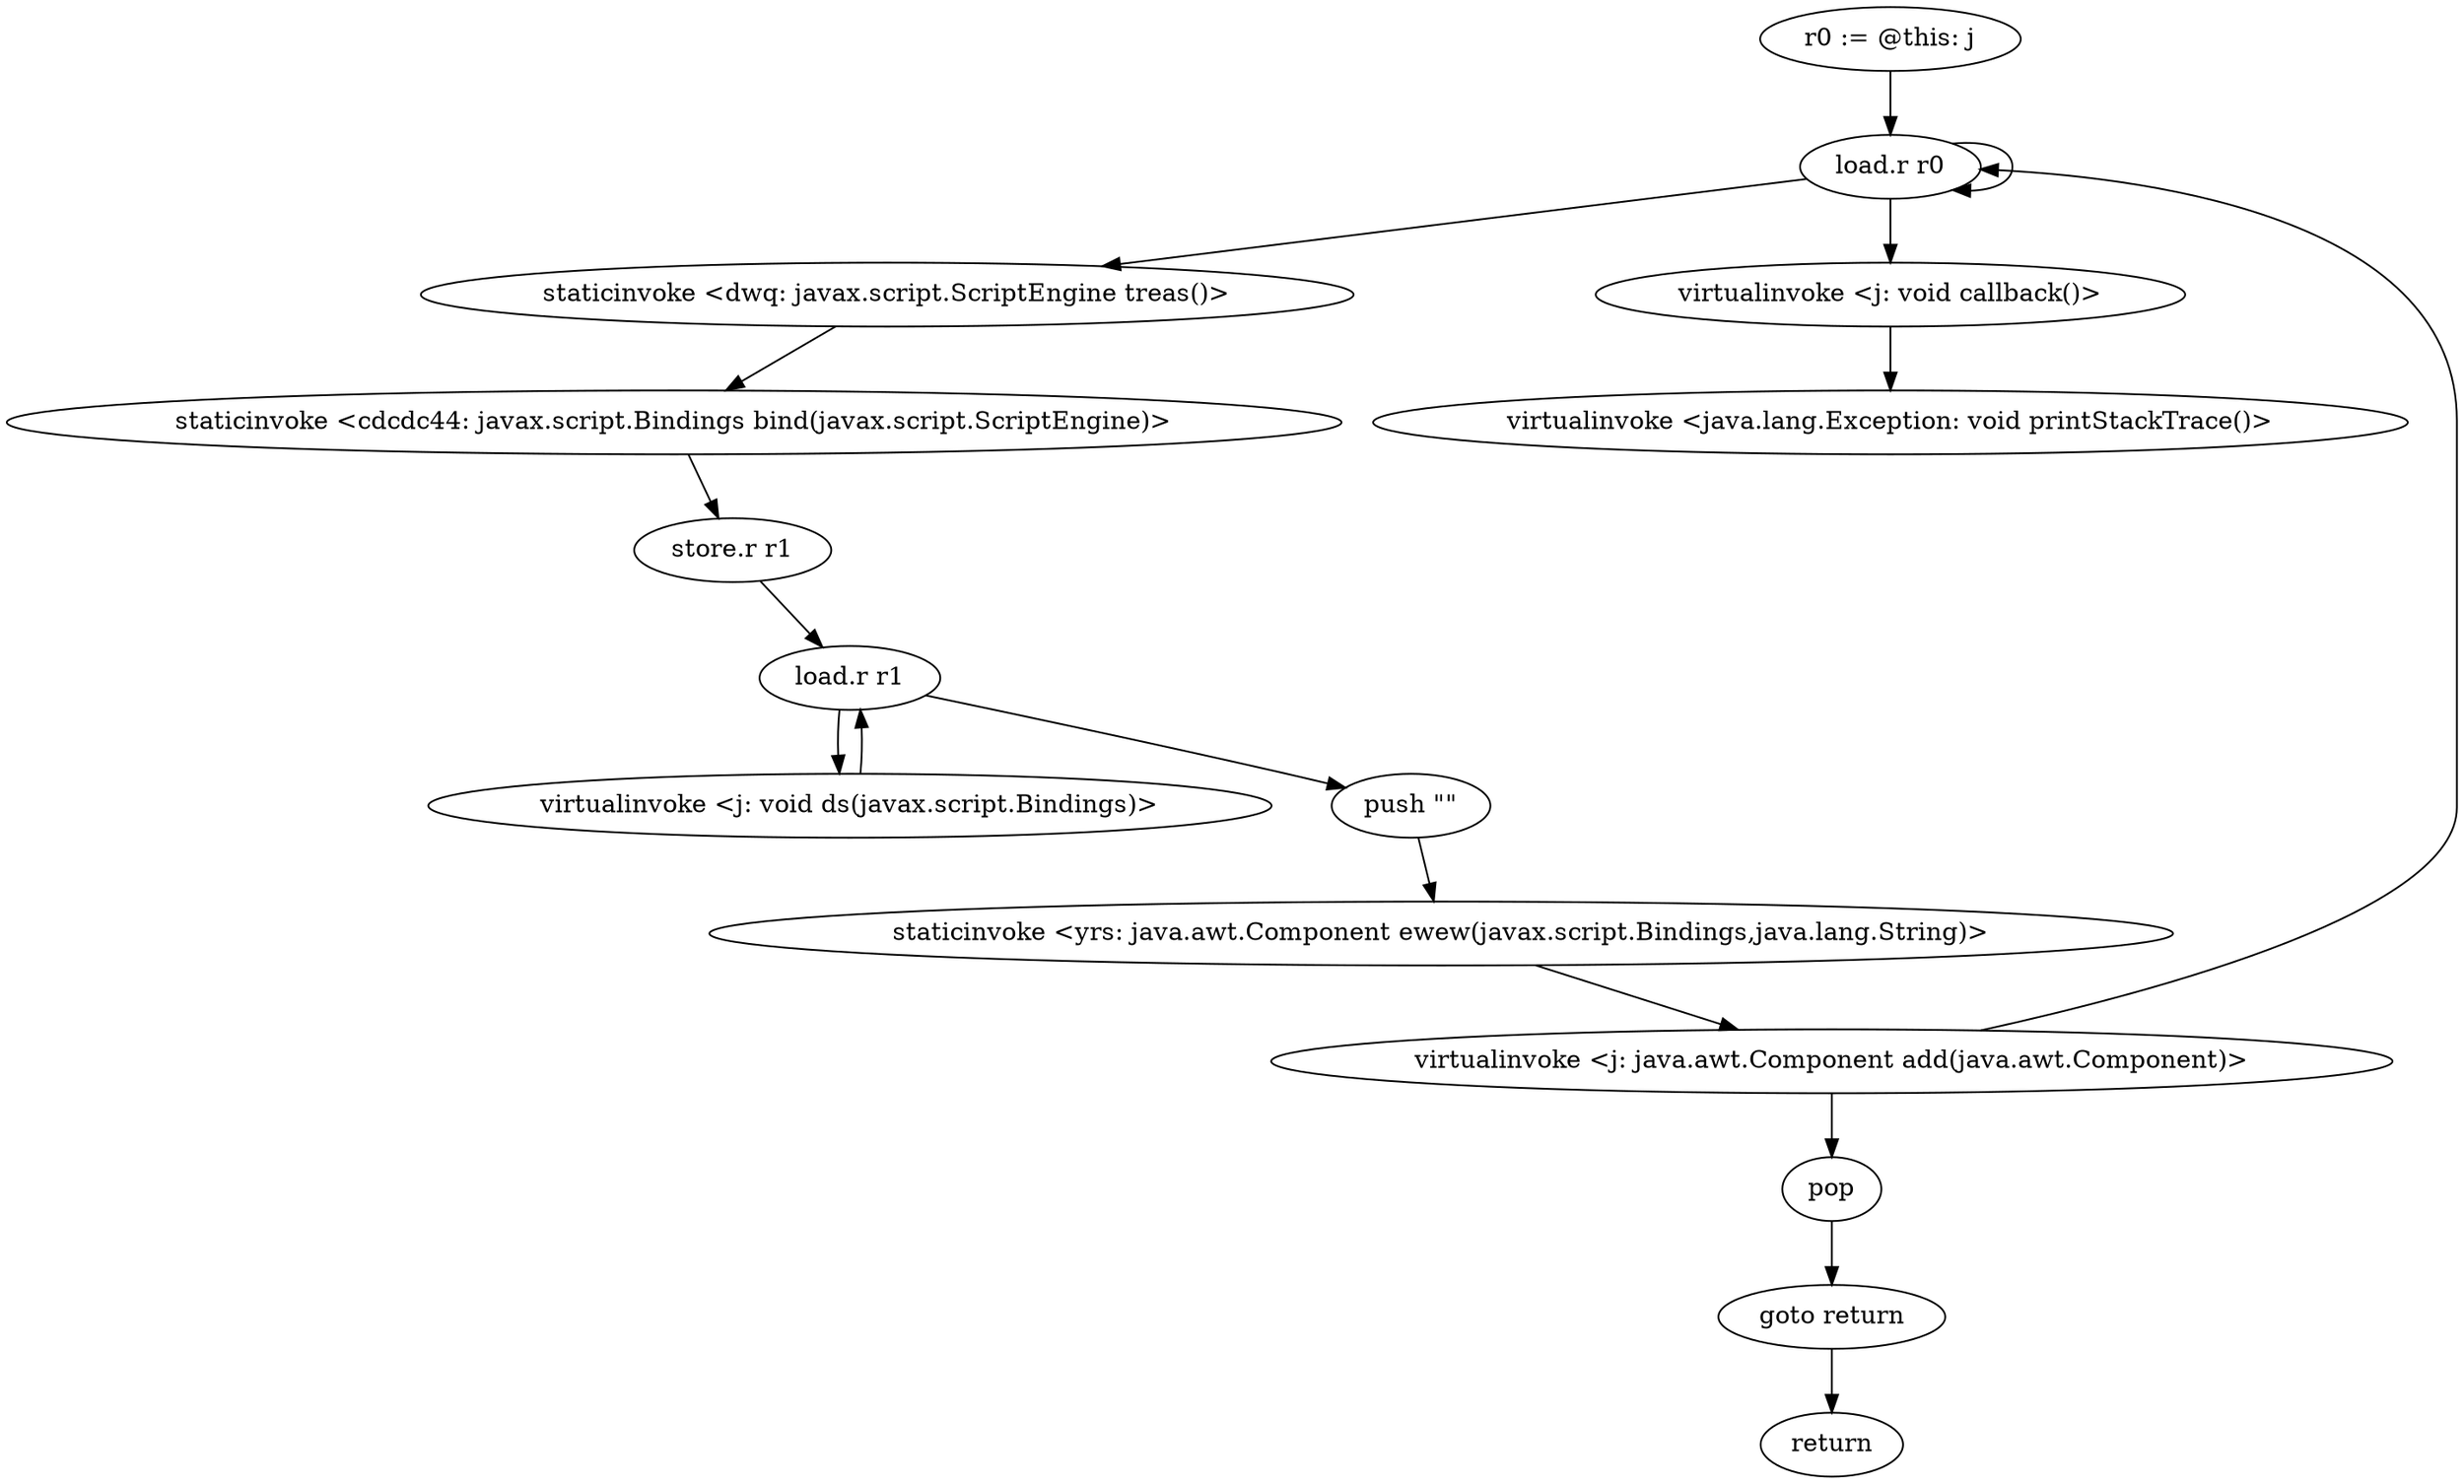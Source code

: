 digraph "" {
    "r0 := @this: j"
    "load.r r0"
    "r0 := @this: j"->"load.r r0";
    "load.r r0"->"load.r r0";
    "staticinvoke <dwq: javax.script.ScriptEngine treas()>"
    "load.r r0"->"staticinvoke <dwq: javax.script.ScriptEngine treas()>";
    "staticinvoke <cdcdc44: javax.script.Bindings bind(javax.script.ScriptEngine)>"
    "staticinvoke <dwq: javax.script.ScriptEngine treas()>"->"staticinvoke <cdcdc44: javax.script.Bindings bind(javax.script.ScriptEngine)>";
    "store.r r1"
    "staticinvoke <cdcdc44: javax.script.Bindings bind(javax.script.ScriptEngine)>"->"store.r r1";
    "load.r r1"
    "store.r r1"->"load.r r1";
    "virtualinvoke <j: void ds(javax.script.Bindings)>"
    "load.r r1"->"virtualinvoke <j: void ds(javax.script.Bindings)>";
    "virtualinvoke <j: void ds(javax.script.Bindings)>"->"load.r r1";
    "push \"\""
    "load.r r1"->"push \"\"";
    "staticinvoke <yrs: java.awt.Component ewew(javax.script.Bindings,java.lang.String)>"
    "push \"\""->"staticinvoke <yrs: java.awt.Component ewew(javax.script.Bindings,java.lang.String)>";
    "virtualinvoke <j: java.awt.Component add(java.awt.Component)>"
    "staticinvoke <yrs: java.awt.Component ewew(javax.script.Bindings,java.lang.String)>"->"virtualinvoke <j: java.awt.Component add(java.awt.Component)>";
    "pop"
    "virtualinvoke <j: java.awt.Component add(java.awt.Component)>"->"pop";
    "goto return"
    "pop"->"goto return";
    "return"
    "goto return"->"return";
    "virtualinvoke <j: java.awt.Component add(java.awt.Component)>"->"load.r r0";
    "virtualinvoke <j: void callback()>"
    "load.r r0"->"virtualinvoke <j: void callback()>";
    "virtualinvoke <java.lang.Exception: void printStackTrace()>"
    "virtualinvoke <j: void callback()>"->"virtualinvoke <java.lang.Exception: void printStackTrace()>";
}
